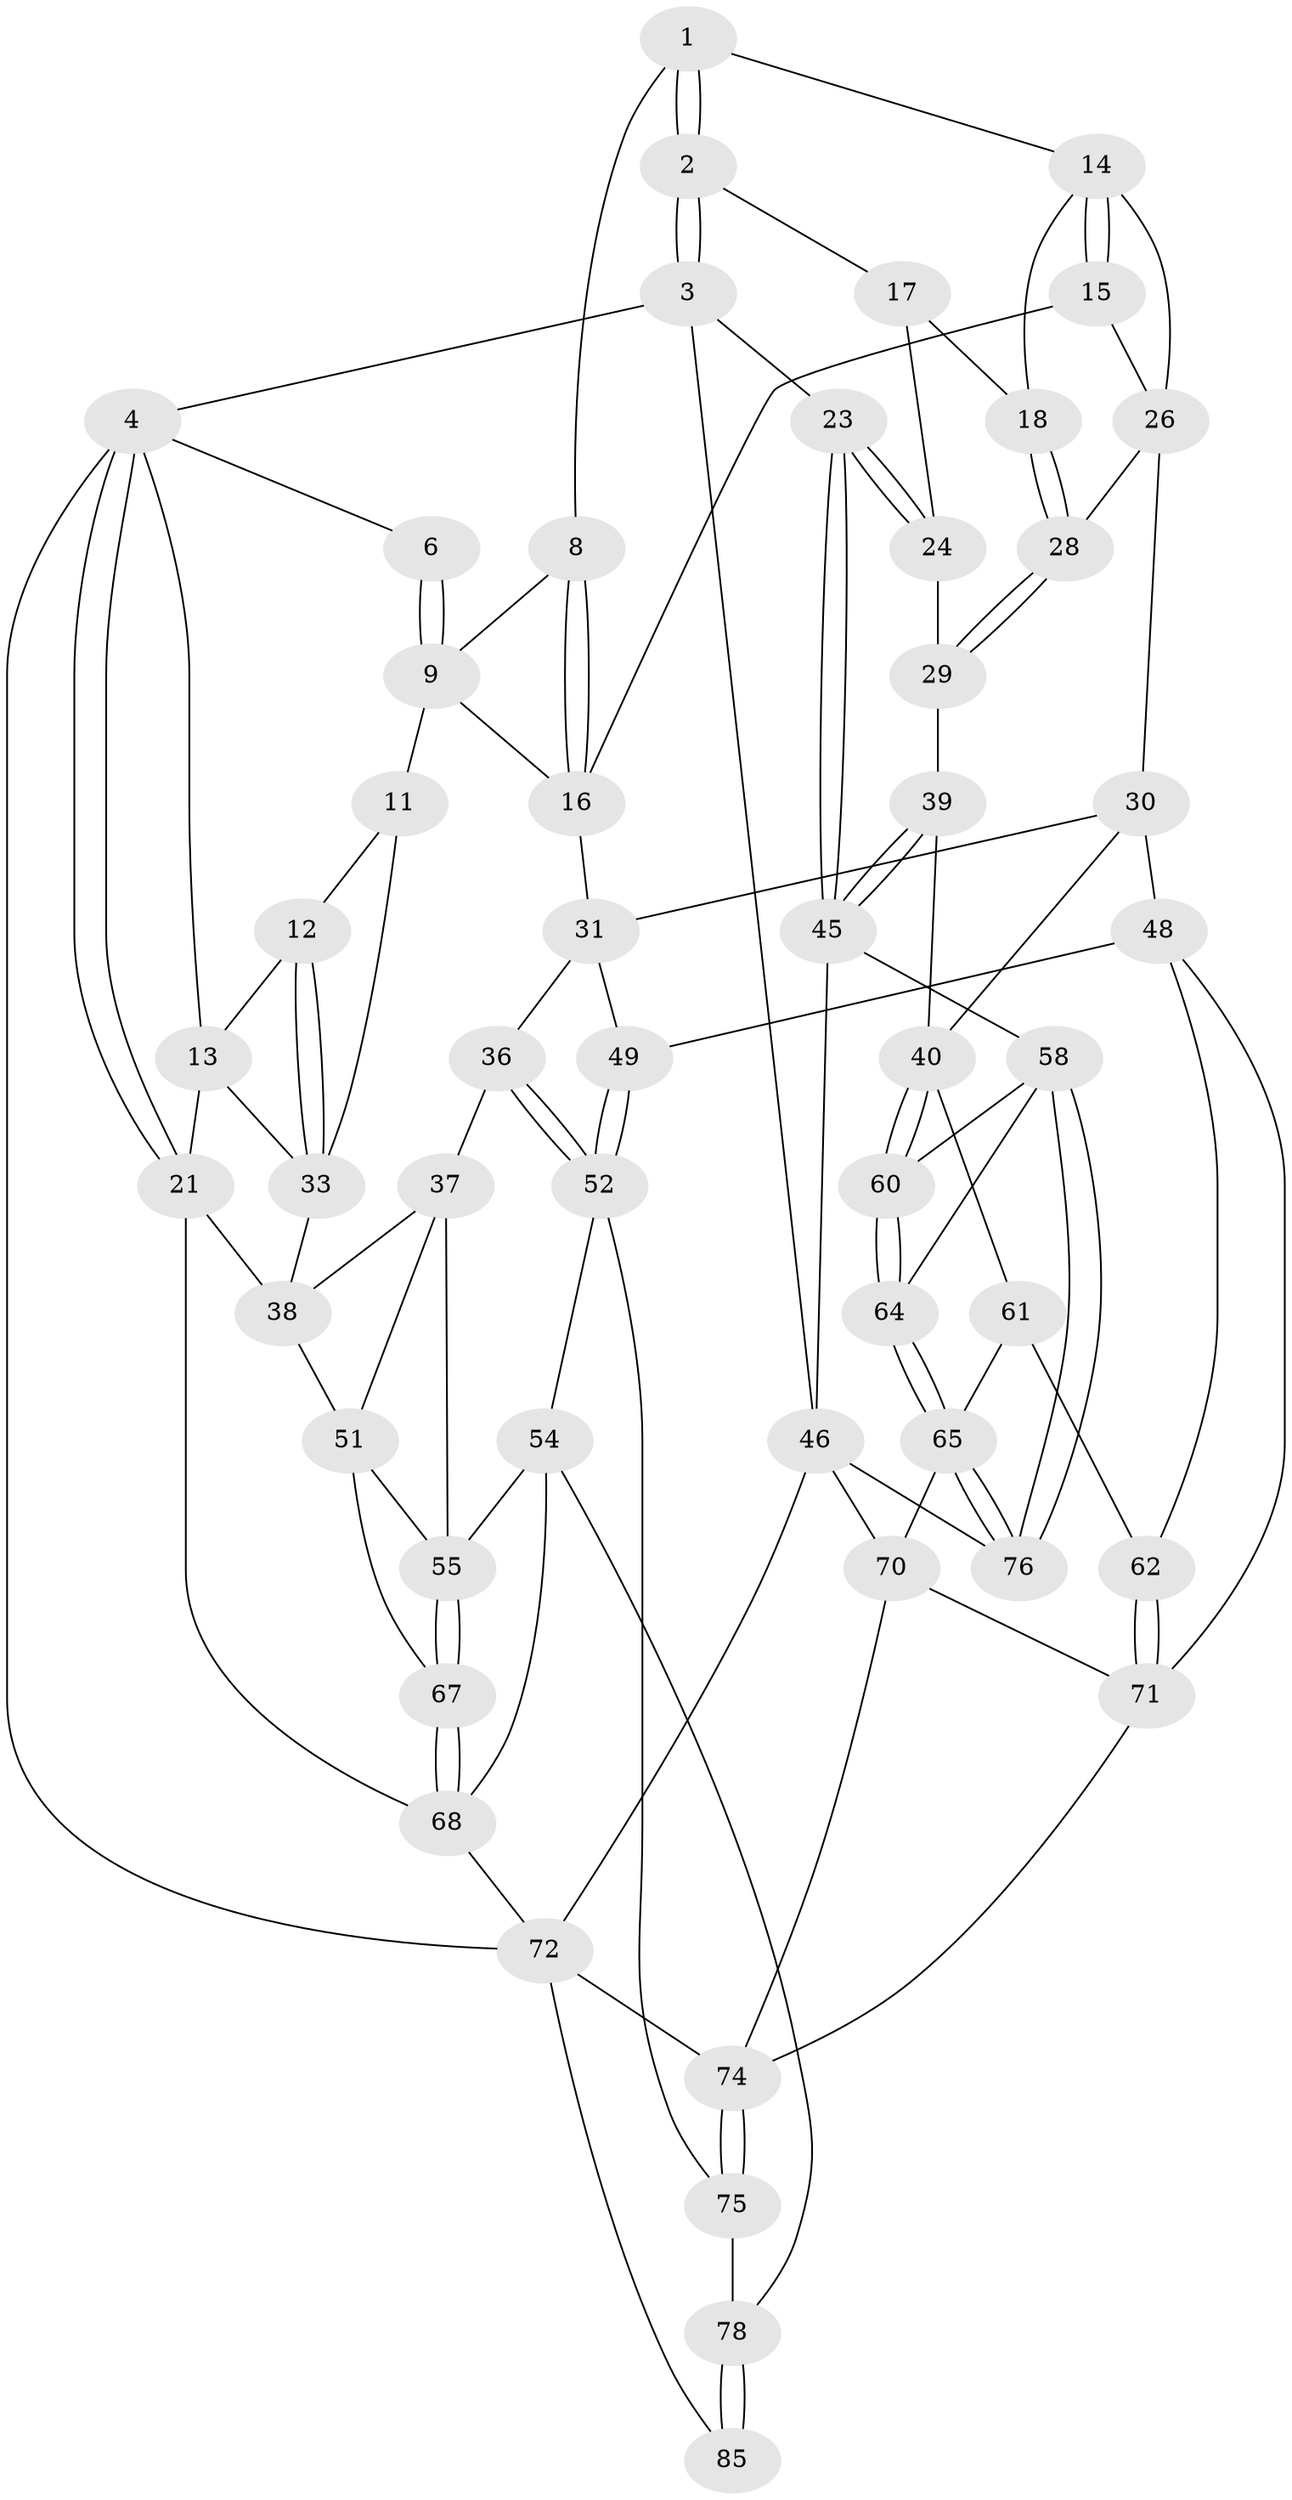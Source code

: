 // original degree distribution, {3: 0.023529411764705882, 5: 0.5176470588235295, 6: 0.21176470588235294, 4: 0.24705882352941178}
// Generated by graph-tools (version 1.1) at 2025/42/03/06/25 10:42:34]
// undirected, 53 vertices, 118 edges
graph export_dot {
graph [start="1"]
  node [color=gray90,style=filled];
  1 [pos="+0.6257675092250042+0",super="+7"];
  2 [pos="+0.9032312507771032+0"];
  3 [pos="+1+0"];
  4 [pos="+0+0",super="+5"];
  6 [pos="+0.3016176472208292+0"];
  8 [pos="+0.45768219490468043+0.08929918365235567"];
  9 [pos="+0.3138285492710289+0.13456075525260075",super="+10"];
  11 [pos="+0.2664813547923015+0.2395822092389792"];
  12 [pos="+0.2242172795590923+0.2303346455066628"];
  13 [pos="+0.08713454045521593+0.05254378593272659",super="+20"];
  14 [pos="+0.5789396993151158+0.1178638879427493",super="+19"];
  15 [pos="+0.5055545173699086+0.22061688458034256"];
  16 [pos="+0.40472012643559196+0.20735949379642535",super="+22"];
  17 [pos="+0.7414952766727035+0.17532623682338816"];
  18 [pos="+0.6482217886018073+0.21830550326195625"];
  21 [pos="+0+0.390651351241655",super="+44"];
  23 [pos="+1+0"];
  24 [pos="+0.8685375363752795+0.20657580637909093",super="+25"];
  26 [pos="+0.591154968625218+0.30817571400729826",super="+27"];
  28 [pos="+0.688920829887549+0.3083381567334704"];
  29 [pos="+0.6993821448498081+0.31411679019357397",super="+32"];
  30 [pos="+0.4657523336030083+0.41263864846096254",super="+42"];
  31 [pos="+0.35758242105256094+0.40949173277066175",super="+35"];
  33 [pos="+0.08846107128089117+0.31054345094011715",super="+34"];
  36 [pos="+0.2620748874628377+0.49239112236392546"];
  37 [pos="+0.22153832212555563+0.497860674812435",super="+50"];
  38 [pos="+0.16120133386826274+0.4407113980465824",super="+43"];
  39 [pos="+0.7514179995359752+0.42001083821795293"];
  40 [pos="+0.6777358601149278+0.509780651551448",super="+41"];
  45 [pos="+1+0.44319447133075773",super="+47"];
  46 [pos="+1+0.8535032952713718",super="+81"];
  48 [pos="+0.46677484817528925+0.64773556519382",super="+63"];
  49 [pos="+0.4110092161193098+0.6437436164384971"];
  51 [pos="+0.04226183581125151+0.5573727024637136",super="+57"];
  52 [pos="+0.2927477402046368+0.7336652035560632",super="+53"];
  54 [pos="+0.25331738700629086+0.7452941746878053",super="+77"];
  55 [pos="+0.24846040023349164+0.7428248910960797",super="+56"];
  58 [pos="+0.9965754312170033+0.6406523397119755",super="+59"];
  60 [pos="+0.7530273759977285+0.5988426080682607"];
  61 [pos="+0.6238513468557179+0.6348693563907513"];
  62 [pos="+0.5571268364551203+0.6625471007753293"];
  64 [pos="+0.7348484967949025+0.7515313664992133"];
  65 [pos="+0.7162703734223598+0.7984675300475436",super="+66"];
  67 [pos="+0+0.8090861607380005"];
  68 [pos="+0+0.8423210837802594",super="+69"];
  70 [pos="+0.6162066563093122+0.8217063321342006",super="+82"];
  71 [pos="+0.6068408737941272+0.8223286000684417",super="+73"];
  72 [pos="+0+1",super="+84"];
  74 [pos="+0.47251397366552705+0.874465398574666",super="+83"];
  75 [pos="+0.35835680951490995+0.8377224582795416"];
  76 [pos="+0.7679261848771055+0.8352076345690662",super="+80"];
  78 [pos="+0.32526691594061097+0.8777316063455541",super="+79"];
  85 [pos="+0.1983466658535303+1"];
  1 -- 2;
  1 -- 2;
  1 -- 8;
  1 -- 14;
  2 -- 3;
  2 -- 3;
  2 -- 17;
  3 -- 4;
  3 -- 23;
  3 -- 46;
  4 -- 21;
  4 -- 21;
  4 -- 72;
  4 -- 13;
  4 -- 6;
  6 -- 9;
  6 -- 9;
  8 -- 9;
  8 -- 16;
  8 -- 16;
  9 -- 16;
  9 -- 11;
  11 -- 12;
  11 -- 33;
  12 -- 13;
  12 -- 33;
  12 -- 33;
  13 -- 33;
  13 -- 21;
  14 -- 15;
  14 -- 15;
  14 -- 18;
  14 -- 26;
  15 -- 16;
  15 -- 26;
  16 -- 31;
  17 -- 18;
  17 -- 24;
  18 -- 28;
  18 -- 28;
  21 -- 38;
  21 -- 68;
  23 -- 24;
  23 -- 24;
  23 -- 45;
  23 -- 45;
  24 -- 29 [weight=2];
  26 -- 28;
  26 -- 30;
  28 -- 29;
  28 -- 29;
  29 -- 39;
  30 -- 31;
  30 -- 40;
  30 -- 48;
  31 -- 49;
  31 -- 36;
  33 -- 38;
  36 -- 37;
  36 -- 52;
  36 -- 52;
  37 -- 38;
  37 -- 51;
  37 -- 55;
  38 -- 51;
  39 -- 40;
  39 -- 45;
  39 -- 45;
  40 -- 60;
  40 -- 60;
  40 -- 61;
  45 -- 58;
  45 -- 46;
  46 -- 76 [weight=2];
  46 -- 72;
  46 -- 70;
  48 -- 49;
  48 -- 62;
  48 -- 71;
  49 -- 52;
  49 -- 52;
  51 -- 67;
  51 -- 55;
  52 -- 75;
  52 -- 54;
  54 -- 55;
  54 -- 78;
  54 -- 68;
  55 -- 67;
  55 -- 67;
  58 -- 76;
  58 -- 76;
  58 -- 64;
  58 -- 60;
  60 -- 64;
  60 -- 64;
  61 -- 62;
  61 -- 65;
  62 -- 71;
  62 -- 71;
  64 -- 65;
  64 -- 65;
  65 -- 76;
  65 -- 76;
  65 -- 70;
  67 -- 68;
  67 -- 68;
  68 -- 72;
  70 -- 71;
  70 -- 74;
  71 -- 74;
  72 -- 85;
  72 -- 74;
  74 -- 75;
  74 -- 75;
  75 -- 78;
  78 -- 85 [weight=2];
  78 -- 85;
}
